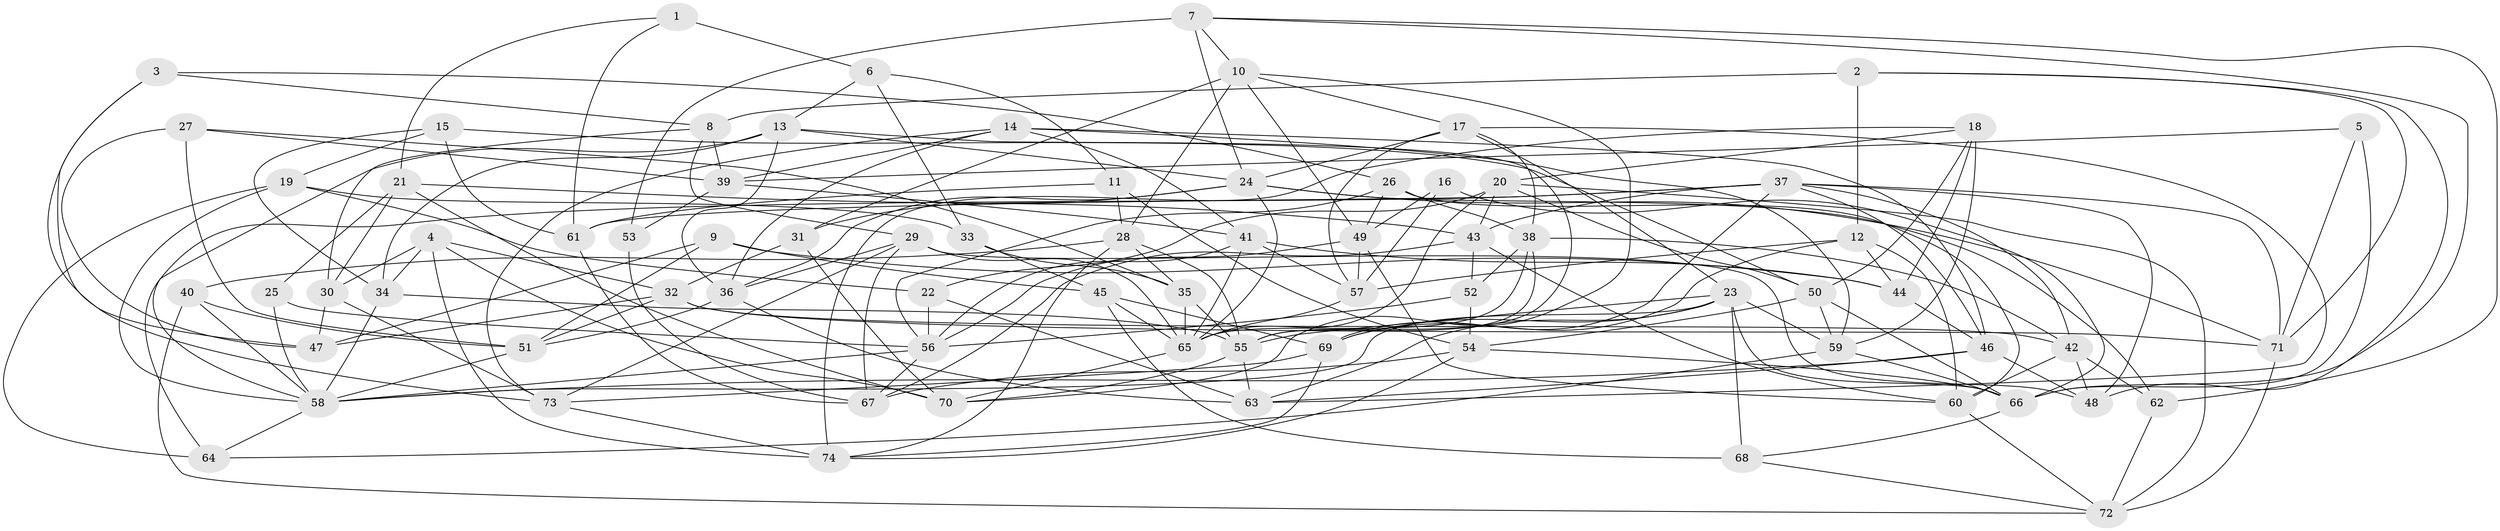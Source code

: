 // original degree distribution, {4: 1.0}
// Generated by graph-tools (version 1.1) at 2025/03/03/09/25 03:03:06]
// undirected, 74 vertices, 201 edges
graph export_dot {
graph [start="1"]
  node [color=gray90,style=filled];
  1;
  2;
  3;
  4;
  5;
  6;
  7;
  8;
  9;
  10;
  11;
  12;
  13;
  14;
  15;
  16;
  17;
  18;
  19;
  20;
  21;
  22;
  23;
  24;
  25;
  26;
  27;
  28;
  29;
  30;
  31;
  32;
  33;
  34;
  35;
  36;
  37;
  38;
  39;
  40;
  41;
  42;
  43;
  44;
  45;
  46;
  47;
  48;
  49;
  50;
  51;
  52;
  53;
  54;
  55;
  56;
  57;
  58;
  59;
  60;
  61;
  62;
  63;
  64;
  65;
  66;
  67;
  68;
  69;
  70;
  71;
  72;
  73;
  74;
  1 -- 6 [weight=2.0];
  1 -- 21 [weight=1.0];
  1 -- 61 [weight=1.0];
  2 -- 8 [weight=2.0];
  2 -- 12 [weight=2.0];
  2 -- 48 [weight=1.0];
  2 -- 71 [weight=1.0];
  3 -- 8 [weight=1.0];
  3 -- 26 [weight=1.0];
  3 -- 47 [weight=1.0];
  3 -- 73 [weight=1.0];
  4 -- 30 [weight=1.0];
  4 -- 32 [weight=1.0];
  4 -- 34 [weight=2.0];
  4 -- 70 [weight=1.0];
  4 -- 74 [weight=1.0];
  5 -- 39 [weight=1.0];
  5 -- 66 [weight=2.0];
  5 -- 71 [weight=1.0];
  6 -- 11 [weight=1.0];
  6 -- 13 [weight=1.0];
  6 -- 33 [weight=2.0];
  7 -- 10 [weight=1.0];
  7 -- 24 [weight=1.0];
  7 -- 53 [weight=2.0];
  7 -- 62 [weight=1.0];
  7 -- 66 [weight=1.0];
  8 -- 29 [weight=1.0];
  8 -- 30 [weight=1.0];
  8 -- 39 [weight=1.0];
  9 -- 44 [weight=1.0];
  9 -- 45 [weight=1.0];
  9 -- 47 [weight=1.0];
  9 -- 51 [weight=1.0];
  10 -- 17 [weight=1.0];
  10 -- 28 [weight=1.0];
  10 -- 31 [weight=1.0];
  10 -- 49 [weight=1.0];
  10 -- 70 [weight=1.0];
  11 -- 28 [weight=1.0];
  11 -- 54 [weight=1.0];
  11 -- 61 [weight=1.0];
  12 -- 44 [weight=1.0];
  12 -- 57 [weight=1.0];
  12 -- 60 [weight=1.0];
  12 -- 69 [weight=1.0];
  13 -- 24 [weight=1.0];
  13 -- 34 [weight=1.0];
  13 -- 36 [weight=1.0];
  13 -- 55 [weight=1.0];
  13 -- 58 [weight=1.0];
  14 -- 36 [weight=1.0];
  14 -- 39 [weight=1.0];
  14 -- 41 [weight=1.0];
  14 -- 46 [weight=1.0];
  14 -- 59 [weight=1.0];
  14 -- 73 [weight=1.0];
  15 -- 19 [weight=1.0];
  15 -- 34 [weight=1.0];
  15 -- 50 [weight=1.0];
  15 -- 61 [weight=1.0];
  16 -- 49 [weight=1.0];
  16 -- 57 [weight=1.0];
  16 -- 66 [weight=2.0];
  17 -- 23 [weight=1.0];
  17 -- 24 [weight=1.0];
  17 -- 38 [weight=1.0];
  17 -- 57 [weight=1.0];
  17 -- 63 [weight=1.0];
  18 -- 20 [weight=1.0];
  18 -- 44 [weight=2.0];
  18 -- 50 [weight=1.0];
  18 -- 59 [weight=1.0];
  18 -- 74 [weight=1.0];
  19 -- 22 [weight=1.0];
  19 -- 33 [weight=2.0];
  19 -- 58 [weight=1.0];
  19 -- 64 [weight=1.0];
  20 -- 22 [weight=1.0];
  20 -- 43 [weight=1.0];
  20 -- 50 [weight=1.0];
  20 -- 65 [weight=1.0];
  20 -- 72 [weight=1.0];
  21 -- 25 [weight=1.0];
  21 -- 30 [weight=2.0];
  21 -- 43 [weight=1.0];
  21 -- 70 [weight=1.0];
  22 -- 56 [weight=1.0];
  22 -- 63 [weight=1.0];
  23 -- 55 [weight=1.0];
  23 -- 58 [weight=1.0];
  23 -- 59 [weight=1.0];
  23 -- 63 [weight=1.0];
  23 -- 66 [weight=1.0];
  23 -- 68 [weight=1.0];
  23 -- 69 [weight=1.0];
  24 -- 31 [weight=1.0];
  24 -- 36 [weight=1.0];
  24 -- 62 [weight=1.0];
  24 -- 65 [weight=1.0];
  24 -- 71 [weight=1.0];
  25 -- 56 [weight=2.0];
  25 -- 58 [weight=1.0];
  26 -- 38 [weight=1.0];
  26 -- 49 [weight=1.0];
  26 -- 56 [weight=2.0];
  26 -- 60 [weight=1.0];
  27 -- 35 [weight=2.0];
  27 -- 39 [weight=1.0];
  27 -- 47 [weight=2.0];
  27 -- 51 [weight=1.0];
  28 -- 35 [weight=1.0];
  28 -- 40 [weight=1.0];
  28 -- 55 [weight=1.0];
  28 -- 74 [weight=1.0];
  29 -- 36 [weight=1.0];
  29 -- 48 [weight=1.0];
  29 -- 65 [weight=1.0];
  29 -- 67 [weight=1.0];
  29 -- 73 [weight=1.0];
  30 -- 47 [weight=1.0];
  30 -- 73 [weight=1.0];
  31 -- 32 [weight=1.0];
  31 -- 70 [weight=1.0];
  32 -- 42 [weight=1.0];
  32 -- 47 [weight=1.0];
  32 -- 51 [weight=1.0];
  32 -- 71 [weight=1.0];
  33 -- 35 [weight=1.0];
  33 -- 45 [weight=1.0];
  34 -- 55 [weight=1.0];
  34 -- 58 [weight=1.0];
  35 -- 55 [weight=1.0];
  35 -- 65 [weight=1.0];
  36 -- 51 [weight=1.0];
  36 -- 63 [weight=1.0];
  37 -- 42 [weight=1.0];
  37 -- 43 [weight=1.0];
  37 -- 46 [weight=1.0];
  37 -- 48 [weight=2.0];
  37 -- 61 [weight=2.0];
  37 -- 64 [weight=1.0];
  37 -- 69 [weight=1.0];
  37 -- 71 [weight=1.0];
  38 -- 42 [weight=1.0];
  38 -- 52 [weight=1.0];
  38 -- 55 [weight=1.0];
  38 -- 65 [weight=1.0];
  39 -- 41 [weight=1.0];
  39 -- 53 [weight=1.0];
  40 -- 51 [weight=1.0];
  40 -- 58 [weight=1.0];
  40 -- 72 [weight=1.0];
  41 -- 44 [weight=1.0];
  41 -- 56 [weight=1.0];
  41 -- 57 [weight=1.0];
  41 -- 65 [weight=1.0];
  42 -- 48 [weight=1.0];
  42 -- 60 [weight=1.0];
  42 -- 62 [weight=1.0];
  43 -- 52 [weight=1.0];
  43 -- 60 [weight=1.0];
  43 -- 67 [weight=1.0];
  44 -- 46 [weight=1.0];
  45 -- 65 [weight=2.0];
  45 -- 68 [weight=1.0];
  45 -- 69 [weight=1.0];
  46 -- 48 [weight=1.0];
  46 -- 58 [weight=1.0];
  46 -- 63 [weight=1.0];
  49 -- 56 [weight=1.0];
  49 -- 57 [weight=1.0];
  49 -- 60 [weight=1.0];
  50 -- 54 [weight=1.0];
  50 -- 59 [weight=1.0];
  50 -- 66 [weight=1.0];
  51 -- 58 [weight=1.0];
  52 -- 54 [weight=1.0];
  52 -- 56 [weight=1.0];
  53 -- 67 [weight=1.0];
  54 -- 66 [weight=1.0];
  54 -- 67 [weight=1.0];
  54 -- 74 [weight=1.0];
  55 -- 63 [weight=1.0];
  55 -- 70 [weight=1.0];
  56 -- 58 [weight=1.0];
  56 -- 67 [weight=1.0];
  57 -- 65 [weight=1.0];
  58 -- 64 [weight=1.0];
  59 -- 64 [weight=1.0];
  59 -- 66 [weight=1.0];
  60 -- 72 [weight=1.0];
  61 -- 67 [weight=1.0];
  62 -- 72 [weight=1.0];
  65 -- 70 [weight=1.0];
  66 -- 68 [weight=1.0];
  68 -- 72 [weight=1.0];
  69 -- 73 [weight=1.0];
  69 -- 74 [weight=1.0];
  71 -- 72 [weight=1.0];
  73 -- 74 [weight=1.0];
}
